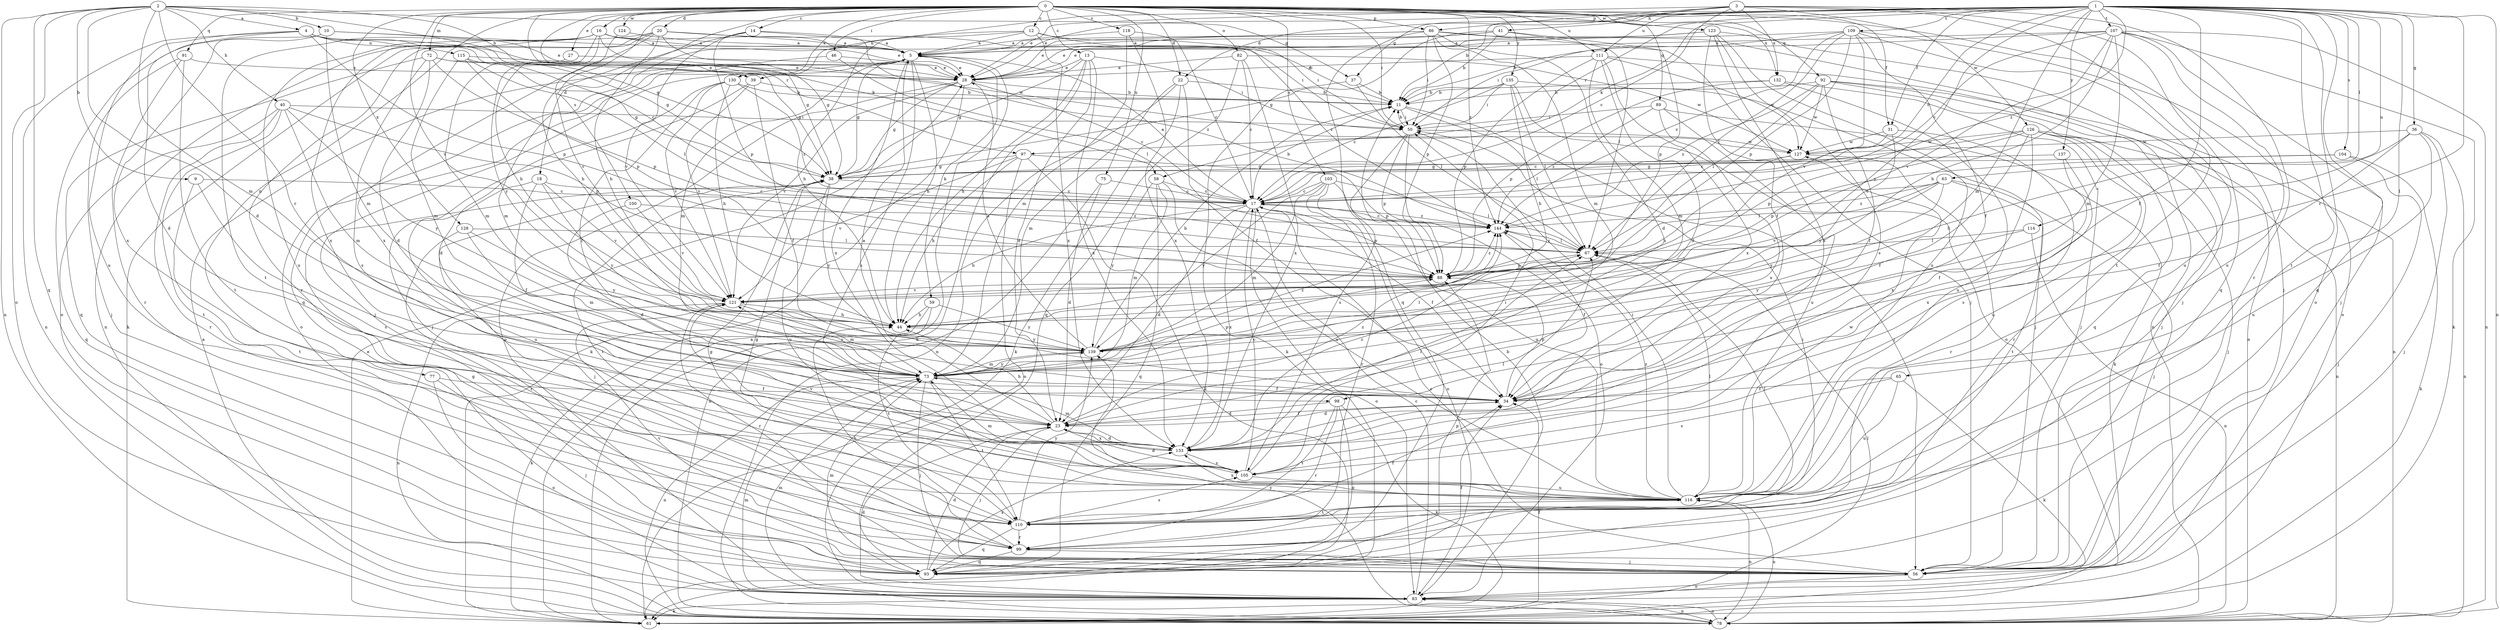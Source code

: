 strict digraph  {
0;
1;
2;
3;
4;
5;
9;
10;
11;
12;
13;
14;
16;
17;
18;
20;
22;
23;
27;
28;
31;
34;
36;
37;
38;
39;
40;
41;
44;
46;
50;
56;
58;
59;
61;
63;
65;
67;
72;
73;
75;
77;
78;
82;
83;
86;
88;
89;
91;
92;
93;
97;
98;
99;
100;
103;
104;
105;
107;
109;
110;
111;
114;
115;
116;
118;
121;
123;
124;
126;
127;
128;
130;
132;
133;
135;
137;
139;
144;
0 -> 12  [label=c];
0 -> 13  [label=c];
0 -> 14  [label=c];
0 -> 16  [label=c];
0 -> 18  [label=d];
0 -> 20  [label=d];
0 -> 22  [label=d];
0 -> 27  [label=e];
0 -> 31  [label=f];
0 -> 46  [label=i];
0 -> 50  [label=i];
0 -> 56  [label=j];
0 -> 58  [label=k];
0 -> 72  [label=m];
0 -> 75  [label=n];
0 -> 77  [label=n];
0 -> 82  [label=o];
0 -> 86  [label=p];
0 -> 89  [label=q];
0 -> 91  [label=q];
0 -> 92  [label=q];
0 -> 97  [label=r];
0 -> 100  [label=s];
0 -> 103  [label=s];
0 -> 111  [label=u];
0 -> 118  [label=v];
0 -> 121  [label=v];
0 -> 123  [label=w];
0 -> 124  [label=w];
0 -> 128  [label=x];
0 -> 130  [label=x];
0 -> 132  [label=x];
0 -> 135  [label=y];
0 -> 144  [label=z];
1 -> 17  [label=c];
1 -> 22  [label=d];
1 -> 28  [label=e];
1 -> 31  [label=f];
1 -> 34  [label=f];
1 -> 36  [label=g];
1 -> 37  [label=g];
1 -> 39  [label=h];
1 -> 58  [label=k];
1 -> 63  [label=l];
1 -> 65  [label=l];
1 -> 73  [label=m];
1 -> 78  [label=n];
1 -> 83  [label=o];
1 -> 93  [label=q];
1 -> 97  [label=r];
1 -> 98  [label=r];
1 -> 104  [label=s];
1 -> 107  [label=t];
1 -> 109  [label=t];
1 -> 110  [label=t];
1 -> 111  [label=u];
1 -> 114  [label=u];
1 -> 137  [label=y];
1 -> 139  [label=y];
1 -> 144  [label=z];
2 -> 4  [label=a];
2 -> 9  [label=b];
2 -> 10  [label=b];
2 -> 23  [label=d];
2 -> 37  [label=g];
2 -> 38  [label=g];
2 -> 39  [label=h];
2 -> 40  [label=h];
2 -> 73  [label=m];
2 -> 78  [label=n];
2 -> 83  [label=o];
2 -> 93  [label=q];
2 -> 98  [label=r];
3 -> 11  [label=b];
3 -> 17  [label=c];
3 -> 28  [label=e];
3 -> 41  [label=h];
3 -> 86  [label=p];
3 -> 93  [label=q];
3 -> 99  [label=r];
3 -> 110  [label=t];
3 -> 126  [label=w];
3 -> 132  [label=x];
4 -> 17  [label=c];
4 -> 23  [label=d];
4 -> 38  [label=g];
4 -> 78  [label=n];
4 -> 88  [label=p];
4 -> 115  [label=u];
4 -> 116  [label=u];
4 -> 127  [label=w];
5 -> 28  [label=e];
5 -> 38  [label=g];
5 -> 44  [label=h];
5 -> 56  [label=j];
5 -> 59  [label=k];
5 -> 73  [label=m];
5 -> 83  [label=o];
5 -> 105  [label=s];
5 -> 133  [label=x];
9 -> 17  [label=c];
9 -> 105  [label=s];
9 -> 110  [label=t];
10 -> 5  [label=a];
10 -> 28  [label=e];
10 -> 73  [label=m];
10 -> 83  [label=o];
10 -> 133  [label=x];
11 -> 50  [label=i];
11 -> 56  [label=j];
11 -> 67  [label=l];
12 -> 5  [label=a];
12 -> 44  [label=h];
12 -> 50  [label=i];
12 -> 93  [label=q];
12 -> 133  [label=x];
12 -> 144  [label=z];
13 -> 23  [label=d];
13 -> 28  [label=e];
13 -> 38  [label=g];
13 -> 44  [label=h];
13 -> 50  [label=i];
13 -> 61  [label=k];
13 -> 133  [label=x];
14 -> 5  [label=a];
14 -> 44  [label=h];
14 -> 88  [label=p];
14 -> 121  [label=v];
14 -> 144  [label=z];
16 -> 5  [label=a];
16 -> 28  [label=e];
16 -> 38  [label=g];
16 -> 44  [label=h];
16 -> 50  [label=i];
16 -> 110  [label=t];
16 -> 116  [label=u];
16 -> 133  [label=x];
16 -> 139  [label=y];
17 -> 5  [label=a];
17 -> 11  [label=b];
17 -> 23  [label=d];
17 -> 34  [label=f];
17 -> 44  [label=h];
17 -> 83  [label=o];
17 -> 88  [label=p];
17 -> 133  [label=x];
17 -> 144  [label=z];
18 -> 17  [label=c];
18 -> 34  [label=f];
18 -> 116  [label=u];
18 -> 121  [label=v];
18 -> 139  [label=y];
20 -> 5  [label=a];
20 -> 11  [label=b];
20 -> 38  [label=g];
20 -> 44  [label=h];
20 -> 61  [label=k];
20 -> 78  [label=n];
20 -> 99  [label=r];
20 -> 133  [label=x];
22 -> 11  [label=b];
22 -> 34  [label=f];
22 -> 61  [label=k];
22 -> 73  [label=m];
22 -> 78  [label=n];
23 -> 5  [label=a];
23 -> 34  [label=f];
23 -> 44  [label=h];
23 -> 56  [label=j];
23 -> 133  [label=x];
23 -> 144  [label=z];
27 -> 28  [label=e];
27 -> 73  [label=m];
28 -> 11  [label=b];
28 -> 17  [label=c];
28 -> 38  [label=g];
28 -> 61  [label=k];
28 -> 83  [label=o];
28 -> 121  [label=v];
31 -> 17  [label=c];
31 -> 105  [label=s];
31 -> 127  [label=w];
31 -> 139  [label=y];
34 -> 23  [label=d];
34 -> 88  [label=p];
36 -> 34  [label=f];
36 -> 44  [label=h];
36 -> 56  [label=j];
36 -> 78  [label=n];
36 -> 116  [label=u];
36 -> 127  [label=w];
37 -> 11  [label=b];
37 -> 61  [label=k];
37 -> 67  [label=l];
38 -> 17  [label=c];
38 -> 56  [label=j];
38 -> 110  [label=t];
38 -> 116  [label=u];
38 -> 139  [label=y];
39 -> 11  [label=b];
39 -> 34  [label=f];
39 -> 56  [label=j];
39 -> 121  [label=v];
40 -> 50  [label=i];
40 -> 73  [label=m];
40 -> 88  [label=p];
40 -> 93  [label=q];
40 -> 99  [label=r];
40 -> 110  [label=t];
40 -> 139  [label=y];
41 -> 5  [label=a];
41 -> 11  [label=b];
41 -> 28  [label=e];
41 -> 38  [label=g];
41 -> 67  [label=l];
41 -> 88  [label=p];
44 -> 139  [label=y];
46 -> 28  [label=e];
46 -> 67  [label=l];
46 -> 73  [label=m];
50 -> 11  [label=b];
50 -> 83  [label=o];
50 -> 88  [label=p];
50 -> 105  [label=s];
50 -> 127  [label=w];
56 -> 17  [label=c];
56 -> 83  [label=o];
56 -> 121  [label=v];
58 -> 17  [label=c];
58 -> 73  [label=m];
58 -> 93  [label=q];
58 -> 116  [label=u];
58 -> 139  [label=y];
59 -> 44  [label=h];
59 -> 61  [label=k];
59 -> 110  [label=t];
59 -> 139  [label=y];
61 -> 5  [label=a];
61 -> 28  [label=e];
61 -> 34  [label=f];
61 -> 67  [label=l];
63 -> 17  [label=c];
63 -> 56  [label=j];
63 -> 67  [label=l];
63 -> 110  [label=t];
63 -> 121  [label=v];
63 -> 139  [label=y];
63 -> 144  [label=z];
65 -> 34  [label=f];
65 -> 61  [label=k];
65 -> 105  [label=s];
65 -> 116  [label=u];
67 -> 88  [label=p];
67 -> 144  [label=z];
72 -> 23  [label=d];
72 -> 28  [label=e];
72 -> 38  [label=g];
72 -> 88  [label=p];
72 -> 93  [label=q];
72 -> 105  [label=s];
73 -> 34  [label=f];
73 -> 56  [label=j];
73 -> 78  [label=n];
73 -> 88  [label=p];
73 -> 110  [label=t];
73 -> 121  [label=v];
73 -> 139  [label=y];
75 -> 17  [label=c];
75 -> 23  [label=d];
75 -> 78  [label=n];
77 -> 34  [label=f];
77 -> 56  [label=j];
77 -> 83  [label=o];
78 -> 5  [label=a];
78 -> 73  [label=m];
78 -> 83  [label=o];
78 -> 116  [label=u];
78 -> 139  [label=y];
82 -> 17  [label=c];
82 -> 28  [label=e];
82 -> 93  [label=q];
82 -> 127  [label=w];
82 -> 133  [label=x];
83 -> 11  [label=b];
83 -> 17  [label=c];
83 -> 23  [label=d];
83 -> 61  [label=k];
83 -> 73  [label=m];
83 -> 78  [label=n];
86 -> 5  [label=a];
86 -> 23  [label=d];
86 -> 28  [label=e];
86 -> 50  [label=i];
86 -> 56  [label=j];
86 -> 73  [label=m];
86 -> 78  [label=n];
86 -> 88  [label=p];
86 -> 93  [label=q];
88 -> 121  [label=v];
88 -> 144  [label=z];
89 -> 50  [label=i];
89 -> 61  [label=k];
89 -> 116  [label=u];
89 -> 133  [label=x];
89 -> 144  [label=z];
91 -> 28  [label=e];
91 -> 56  [label=j];
91 -> 99  [label=r];
91 -> 110  [label=t];
92 -> 11  [label=b];
92 -> 34  [label=f];
92 -> 56  [label=j];
92 -> 67  [label=l];
92 -> 78  [label=n];
92 -> 93  [label=q];
92 -> 127  [label=w];
92 -> 144  [label=z];
93 -> 23  [label=d];
93 -> 34  [label=f];
93 -> 38  [label=g];
93 -> 73  [label=m];
93 -> 88  [label=p];
93 -> 133  [label=x];
97 -> 38  [label=g];
97 -> 44  [label=h];
97 -> 61  [label=k];
97 -> 83  [label=o];
97 -> 88  [label=p];
97 -> 121  [label=v];
98 -> 23  [label=d];
98 -> 61  [label=k];
98 -> 93  [label=q];
98 -> 99  [label=r];
98 -> 110  [label=t];
99 -> 44  [label=h];
99 -> 50  [label=i];
99 -> 56  [label=j];
99 -> 93  [label=q];
100 -> 23  [label=d];
100 -> 121  [label=v];
100 -> 144  [label=z];
103 -> 17  [label=c];
103 -> 67  [label=l];
103 -> 73  [label=m];
103 -> 83  [label=o];
103 -> 99  [label=r];
103 -> 116  [label=u];
103 -> 139  [label=y];
104 -> 38  [label=g];
104 -> 56  [label=j];
104 -> 61  [label=k];
104 -> 88  [label=p];
105 -> 17  [label=c];
105 -> 23  [label=d];
105 -> 50  [label=i];
105 -> 67  [label=l];
105 -> 73  [label=m];
105 -> 116  [label=u];
105 -> 121  [label=v];
107 -> 5  [label=a];
107 -> 11  [label=b];
107 -> 17  [label=c];
107 -> 44  [label=h];
107 -> 56  [label=j];
107 -> 61  [label=k];
107 -> 73  [label=m];
107 -> 78  [label=n];
107 -> 116  [label=u];
107 -> 121  [label=v];
109 -> 5  [label=a];
109 -> 34  [label=f];
109 -> 50  [label=i];
109 -> 67  [label=l];
109 -> 83  [label=o];
109 -> 88  [label=p];
109 -> 116  [label=u];
109 -> 121  [label=v];
109 -> 144  [label=z];
110 -> 34  [label=f];
110 -> 38  [label=g];
110 -> 67  [label=l];
110 -> 93  [label=q];
110 -> 99  [label=r];
110 -> 105  [label=s];
110 -> 139  [label=y];
111 -> 23  [label=d];
111 -> 28  [label=e];
111 -> 73  [label=m];
111 -> 78  [label=n];
111 -> 88  [label=p];
111 -> 127  [label=w];
111 -> 133  [label=x];
114 -> 67  [label=l];
114 -> 78  [label=n];
114 -> 139  [label=y];
115 -> 28  [label=e];
115 -> 38  [label=g];
115 -> 67  [label=l];
115 -> 73  [label=m];
115 -> 88  [label=p];
116 -> 38  [label=g];
116 -> 50  [label=i];
116 -> 67  [label=l];
116 -> 78  [label=n];
116 -> 110  [label=t];
116 -> 127  [label=w];
116 -> 133  [label=x];
116 -> 144  [label=z];
118 -> 5  [label=a];
118 -> 17  [label=c];
118 -> 73  [label=m];
118 -> 133  [label=x];
121 -> 44  [label=h];
121 -> 73  [label=m];
121 -> 78  [label=n];
121 -> 99  [label=r];
123 -> 5  [label=a];
123 -> 28  [label=e];
123 -> 34  [label=f];
123 -> 56  [label=j];
123 -> 105  [label=s];
123 -> 116  [label=u];
123 -> 133  [label=x];
124 -> 5  [label=a];
124 -> 121  [label=v];
126 -> 17  [label=c];
126 -> 34  [label=f];
126 -> 56  [label=j];
126 -> 78  [label=n];
126 -> 88  [label=p];
126 -> 99  [label=r];
126 -> 116  [label=u];
126 -> 127  [label=w];
126 -> 133  [label=x];
127 -> 38  [label=g];
127 -> 44  [label=h];
127 -> 99  [label=r];
128 -> 67  [label=l];
128 -> 73  [label=m];
128 -> 99  [label=r];
128 -> 139  [label=y];
130 -> 11  [label=b];
130 -> 23  [label=d];
130 -> 34  [label=f];
130 -> 44  [label=h];
130 -> 121  [label=v];
130 -> 144  [label=z];
132 -> 11  [label=b];
132 -> 56  [label=j];
132 -> 88  [label=p];
132 -> 116  [label=u];
133 -> 23  [label=d];
133 -> 67  [label=l];
133 -> 73  [label=m];
133 -> 105  [label=s];
133 -> 144  [label=z];
135 -> 11  [label=b];
135 -> 17  [label=c];
135 -> 44  [label=h];
135 -> 50  [label=i];
135 -> 56  [label=j];
135 -> 67  [label=l];
135 -> 83  [label=o];
137 -> 34  [label=f];
137 -> 38  [label=g];
137 -> 133  [label=x];
139 -> 11  [label=b];
139 -> 28  [label=e];
139 -> 67  [label=l];
139 -> 73  [label=m];
139 -> 144  [label=z];
144 -> 17  [label=c];
144 -> 34  [label=f];
144 -> 67  [label=l];
}

